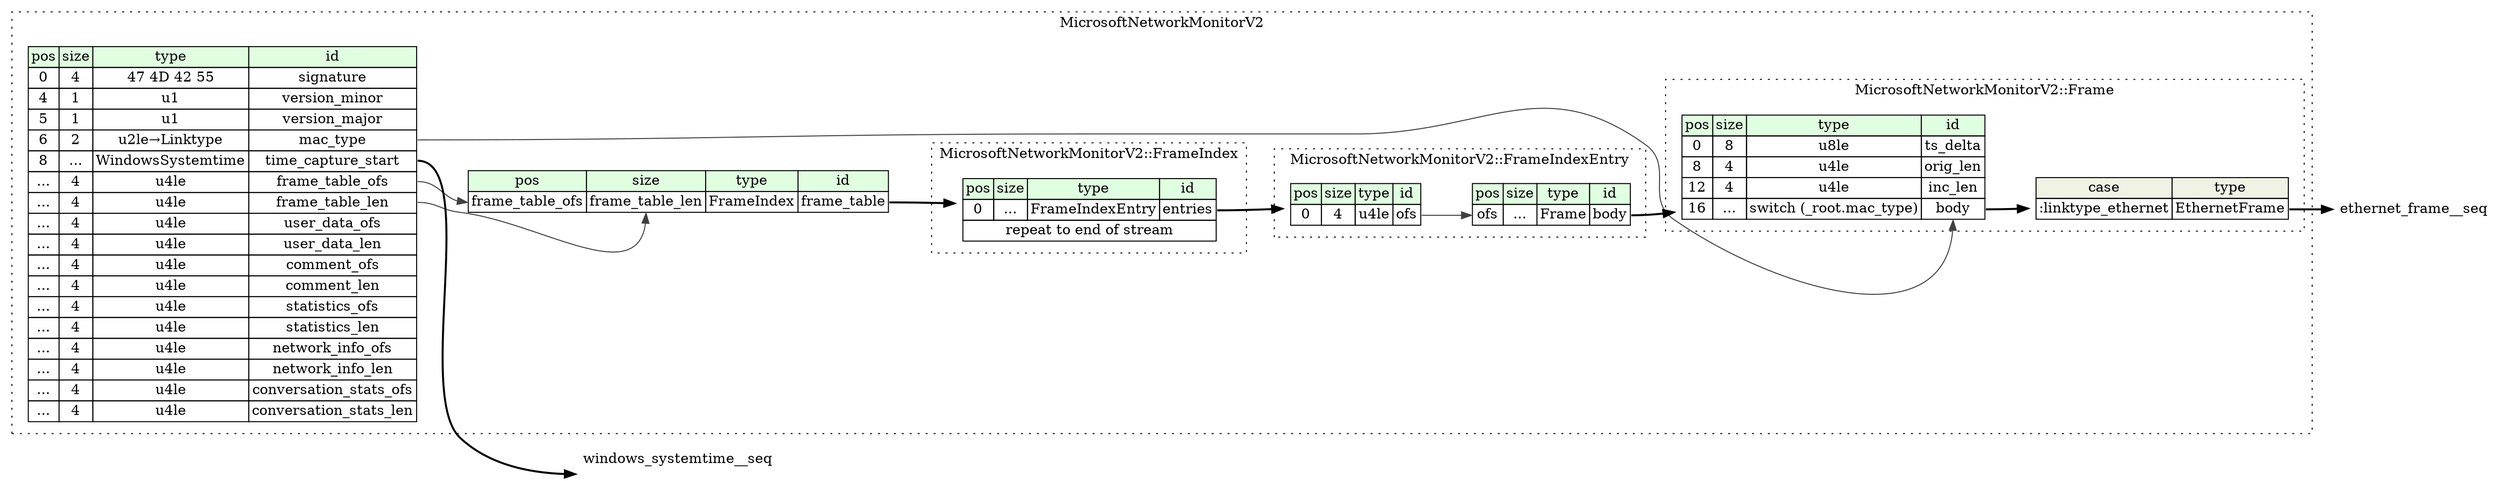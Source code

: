 digraph {
	rankdir=LR;
	node [shape=plaintext];
	subgraph cluster__microsoft_network_monitor_v2 {
		label="MicrosoftNetworkMonitorV2";
		graph[style=dotted];

		microsoft_network_monitor_v2__seq [label=<<TABLE BORDER="0" CELLBORDER="1" CELLSPACING="0">
			<TR><TD BGCOLOR="#E0FFE0">pos</TD><TD BGCOLOR="#E0FFE0">size</TD><TD BGCOLOR="#E0FFE0">type</TD><TD BGCOLOR="#E0FFE0">id</TD></TR>
			<TR><TD PORT="signature_pos">0</TD><TD PORT="signature_size">4</TD><TD>47 4D 42 55</TD><TD PORT="signature_type">signature</TD></TR>
			<TR><TD PORT="version_minor_pos">4</TD><TD PORT="version_minor_size">1</TD><TD>u1</TD><TD PORT="version_minor_type">version_minor</TD></TR>
			<TR><TD PORT="version_major_pos">5</TD><TD PORT="version_major_size">1</TD><TD>u1</TD><TD PORT="version_major_type">version_major</TD></TR>
			<TR><TD PORT="mac_type_pos">6</TD><TD PORT="mac_type_size">2</TD><TD>u2le→Linktype</TD><TD PORT="mac_type_type">mac_type</TD></TR>
			<TR><TD PORT="time_capture_start_pos">8</TD><TD PORT="time_capture_start_size">...</TD><TD>WindowsSystemtime</TD><TD PORT="time_capture_start_type">time_capture_start</TD></TR>
			<TR><TD PORT="frame_table_ofs_pos">...</TD><TD PORT="frame_table_ofs_size">4</TD><TD>u4le</TD><TD PORT="frame_table_ofs_type">frame_table_ofs</TD></TR>
			<TR><TD PORT="frame_table_len_pos">...</TD><TD PORT="frame_table_len_size">4</TD><TD>u4le</TD><TD PORT="frame_table_len_type">frame_table_len</TD></TR>
			<TR><TD PORT="user_data_ofs_pos">...</TD><TD PORT="user_data_ofs_size">4</TD><TD>u4le</TD><TD PORT="user_data_ofs_type">user_data_ofs</TD></TR>
			<TR><TD PORT="user_data_len_pos">...</TD><TD PORT="user_data_len_size">4</TD><TD>u4le</TD><TD PORT="user_data_len_type">user_data_len</TD></TR>
			<TR><TD PORT="comment_ofs_pos">...</TD><TD PORT="comment_ofs_size">4</TD><TD>u4le</TD><TD PORT="comment_ofs_type">comment_ofs</TD></TR>
			<TR><TD PORT="comment_len_pos">...</TD><TD PORT="comment_len_size">4</TD><TD>u4le</TD><TD PORT="comment_len_type">comment_len</TD></TR>
			<TR><TD PORT="statistics_ofs_pos">...</TD><TD PORT="statistics_ofs_size">4</TD><TD>u4le</TD><TD PORT="statistics_ofs_type">statistics_ofs</TD></TR>
			<TR><TD PORT="statistics_len_pos">...</TD><TD PORT="statistics_len_size">4</TD><TD>u4le</TD><TD PORT="statistics_len_type">statistics_len</TD></TR>
			<TR><TD PORT="network_info_ofs_pos">...</TD><TD PORT="network_info_ofs_size">4</TD><TD>u4le</TD><TD PORT="network_info_ofs_type">network_info_ofs</TD></TR>
			<TR><TD PORT="network_info_len_pos">...</TD><TD PORT="network_info_len_size">4</TD><TD>u4le</TD><TD PORT="network_info_len_type">network_info_len</TD></TR>
			<TR><TD PORT="conversation_stats_ofs_pos">...</TD><TD PORT="conversation_stats_ofs_size">4</TD><TD>u4le</TD><TD PORT="conversation_stats_ofs_type">conversation_stats_ofs</TD></TR>
			<TR><TD PORT="conversation_stats_len_pos">...</TD><TD PORT="conversation_stats_len_size">4</TD><TD>u4le</TD><TD PORT="conversation_stats_len_type">conversation_stats_len</TD></TR>
		</TABLE>>];
		microsoft_network_monitor_v2__inst__frame_table [label=<<TABLE BORDER="0" CELLBORDER="1" CELLSPACING="0">
			<TR><TD BGCOLOR="#E0FFE0">pos</TD><TD BGCOLOR="#E0FFE0">size</TD><TD BGCOLOR="#E0FFE0">type</TD><TD BGCOLOR="#E0FFE0">id</TD></TR>
			<TR><TD PORT="frame_table_pos">frame_table_ofs</TD><TD PORT="frame_table_size">frame_table_len</TD><TD>FrameIndex</TD><TD PORT="frame_table_type">frame_table</TD></TR>
		</TABLE>>];
		subgraph cluster__frame_index {
			label="MicrosoftNetworkMonitorV2::FrameIndex";
			graph[style=dotted];

			frame_index__seq [label=<<TABLE BORDER="0" CELLBORDER="1" CELLSPACING="0">
				<TR><TD BGCOLOR="#E0FFE0">pos</TD><TD BGCOLOR="#E0FFE0">size</TD><TD BGCOLOR="#E0FFE0">type</TD><TD BGCOLOR="#E0FFE0">id</TD></TR>
				<TR><TD PORT="entries_pos">0</TD><TD PORT="entries_size">...</TD><TD>FrameIndexEntry</TD><TD PORT="entries_type">entries</TD></TR>
				<TR><TD COLSPAN="4" PORT="entries__repeat">repeat to end of stream</TD></TR>
			</TABLE>>];
		}
		subgraph cluster__frame_index_entry {
			label="MicrosoftNetworkMonitorV2::FrameIndexEntry";
			graph[style=dotted];

			frame_index_entry__seq [label=<<TABLE BORDER="0" CELLBORDER="1" CELLSPACING="0">
				<TR><TD BGCOLOR="#E0FFE0">pos</TD><TD BGCOLOR="#E0FFE0">size</TD><TD BGCOLOR="#E0FFE0">type</TD><TD BGCOLOR="#E0FFE0">id</TD></TR>
				<TR><TD PORT="ofs_pos">0</TD><TD PORT="ofs_size">4</TD><TD>u4le</TD><TD PORT="ofs_type">ofs</TD></TR>
			</TABLE>>];
			frame_index_entry__inst__body [label=<<TABLE BORDER="0" CELLBORDER="1" CELLSPACING="0">
				<TR><TD BGCOLOR="#E0FFE0">pos</TD><TD BGCOLOR="#E0FFE0">size</TD><TD BGCOLOR="#E0FFE0">type</TD><TD BGCOLOR="#E0FFE0">id</TD></TR>
				<TR><TD PORT="body_pos">ofs</TD><TD PORT="body_size">...</TD><TD>Frame</TD><TD PORT="body_type">body</TD></TR>
			</TABLE>>];
		}
		subgraph cluster__frame {
			label="MicrosoftNetworkMonitorV2::Frame";
			graph[style=dotted];

			frame__seq [label=<<TABLE BORDER="0" CELLBORDER="1" CELLSPACING="0">
				<TR><TD BGCOLOR="#E0FFE0">pos</TD><TD BGCOLOR="#E0FFE0">size</TD><TD BGCOLOR="#E0FFE0">type</TD><TD BGCOLOR="#E0FFE0">id</TD></TR>
				<TR><TD PORT="ts_delta_pos">0</TD><TD PORT="ts_delta_size">8</TD><TD>u8le</TD><TD PORT="ts_delta_type">ts_delta</TD></TR>
				<TR><TD PORT="orig_len_pos">8</TD><TD PORT="orig_len_size">4</TD><TD>u4le</TD><TD PORT="orig_len_type">orig_len</TD></TR>
				<TR><TD PORT="inc_len_pos">12</TD><TD PORT="inc_len_size">4</TD><TD>u4le</TD><TD PORT="inc_len_type">inc_len</TD></TR>
				<TR><TD PORT="body_pos">16</TD><TD PORT="body_size">...</TD><TD>switch (_root.mac_type)</TD><TD PORT="body_type">body</TD></TR>
			</TABLE>>];
frame__seq_body_switch [label=<<TABLE BORDER="0" CELLBORDER="1" CELLSPACING="0">
	<TR><TD BGCOLOR="#F0F2E4">case</TD><TD BGCOLOR="#F0F2E4">type</TD></TR>
	<TR><TD>:linktype_ethernet</TD><TD PORT="case0">EthernetFrame</TD></TR>
</TABLE>>];
		}
	}
	microsoft_network_monitor_v2__seq:time_capture_start_type -> windows_systemtime__seq [style=bold];
	microsoft_network_monitor_v2__seq:frame_table_ofs_type -> microsoft_network_monitor_v2__inst__frame_table:frame_table_pos [color="#404040"];
	microsoft_network_monitor_v2__seq:frame_table_len_type -> microsoft_network_monitor_v2__inst__frame_table:frame_table_size [color="#404040"];
	microsoft_network_monitor_v2__inst__frame_table:frame_table_type -> frame_index__seq [style=bold];
	frame_index__seq:entries_type -> frame_index_entry__seq [style=bold];
	frame_index_entry__seq:ofs_type -> frame_index_entry__inst__body:body_pos [color="#404040"];
	frame_index_entry__inst__body:body_type -> frame__seq [style=bold];
	frame__seq:body_type -> frame__seq_body_switch [style=bold];
	frame__seq_body_switch:case0 -> ethernet_frame__seq [style=bold];
	microsoft_network_monitor_v2__seq:mac_type_type -> frame__seq:body_type [color="#404040"];
}
